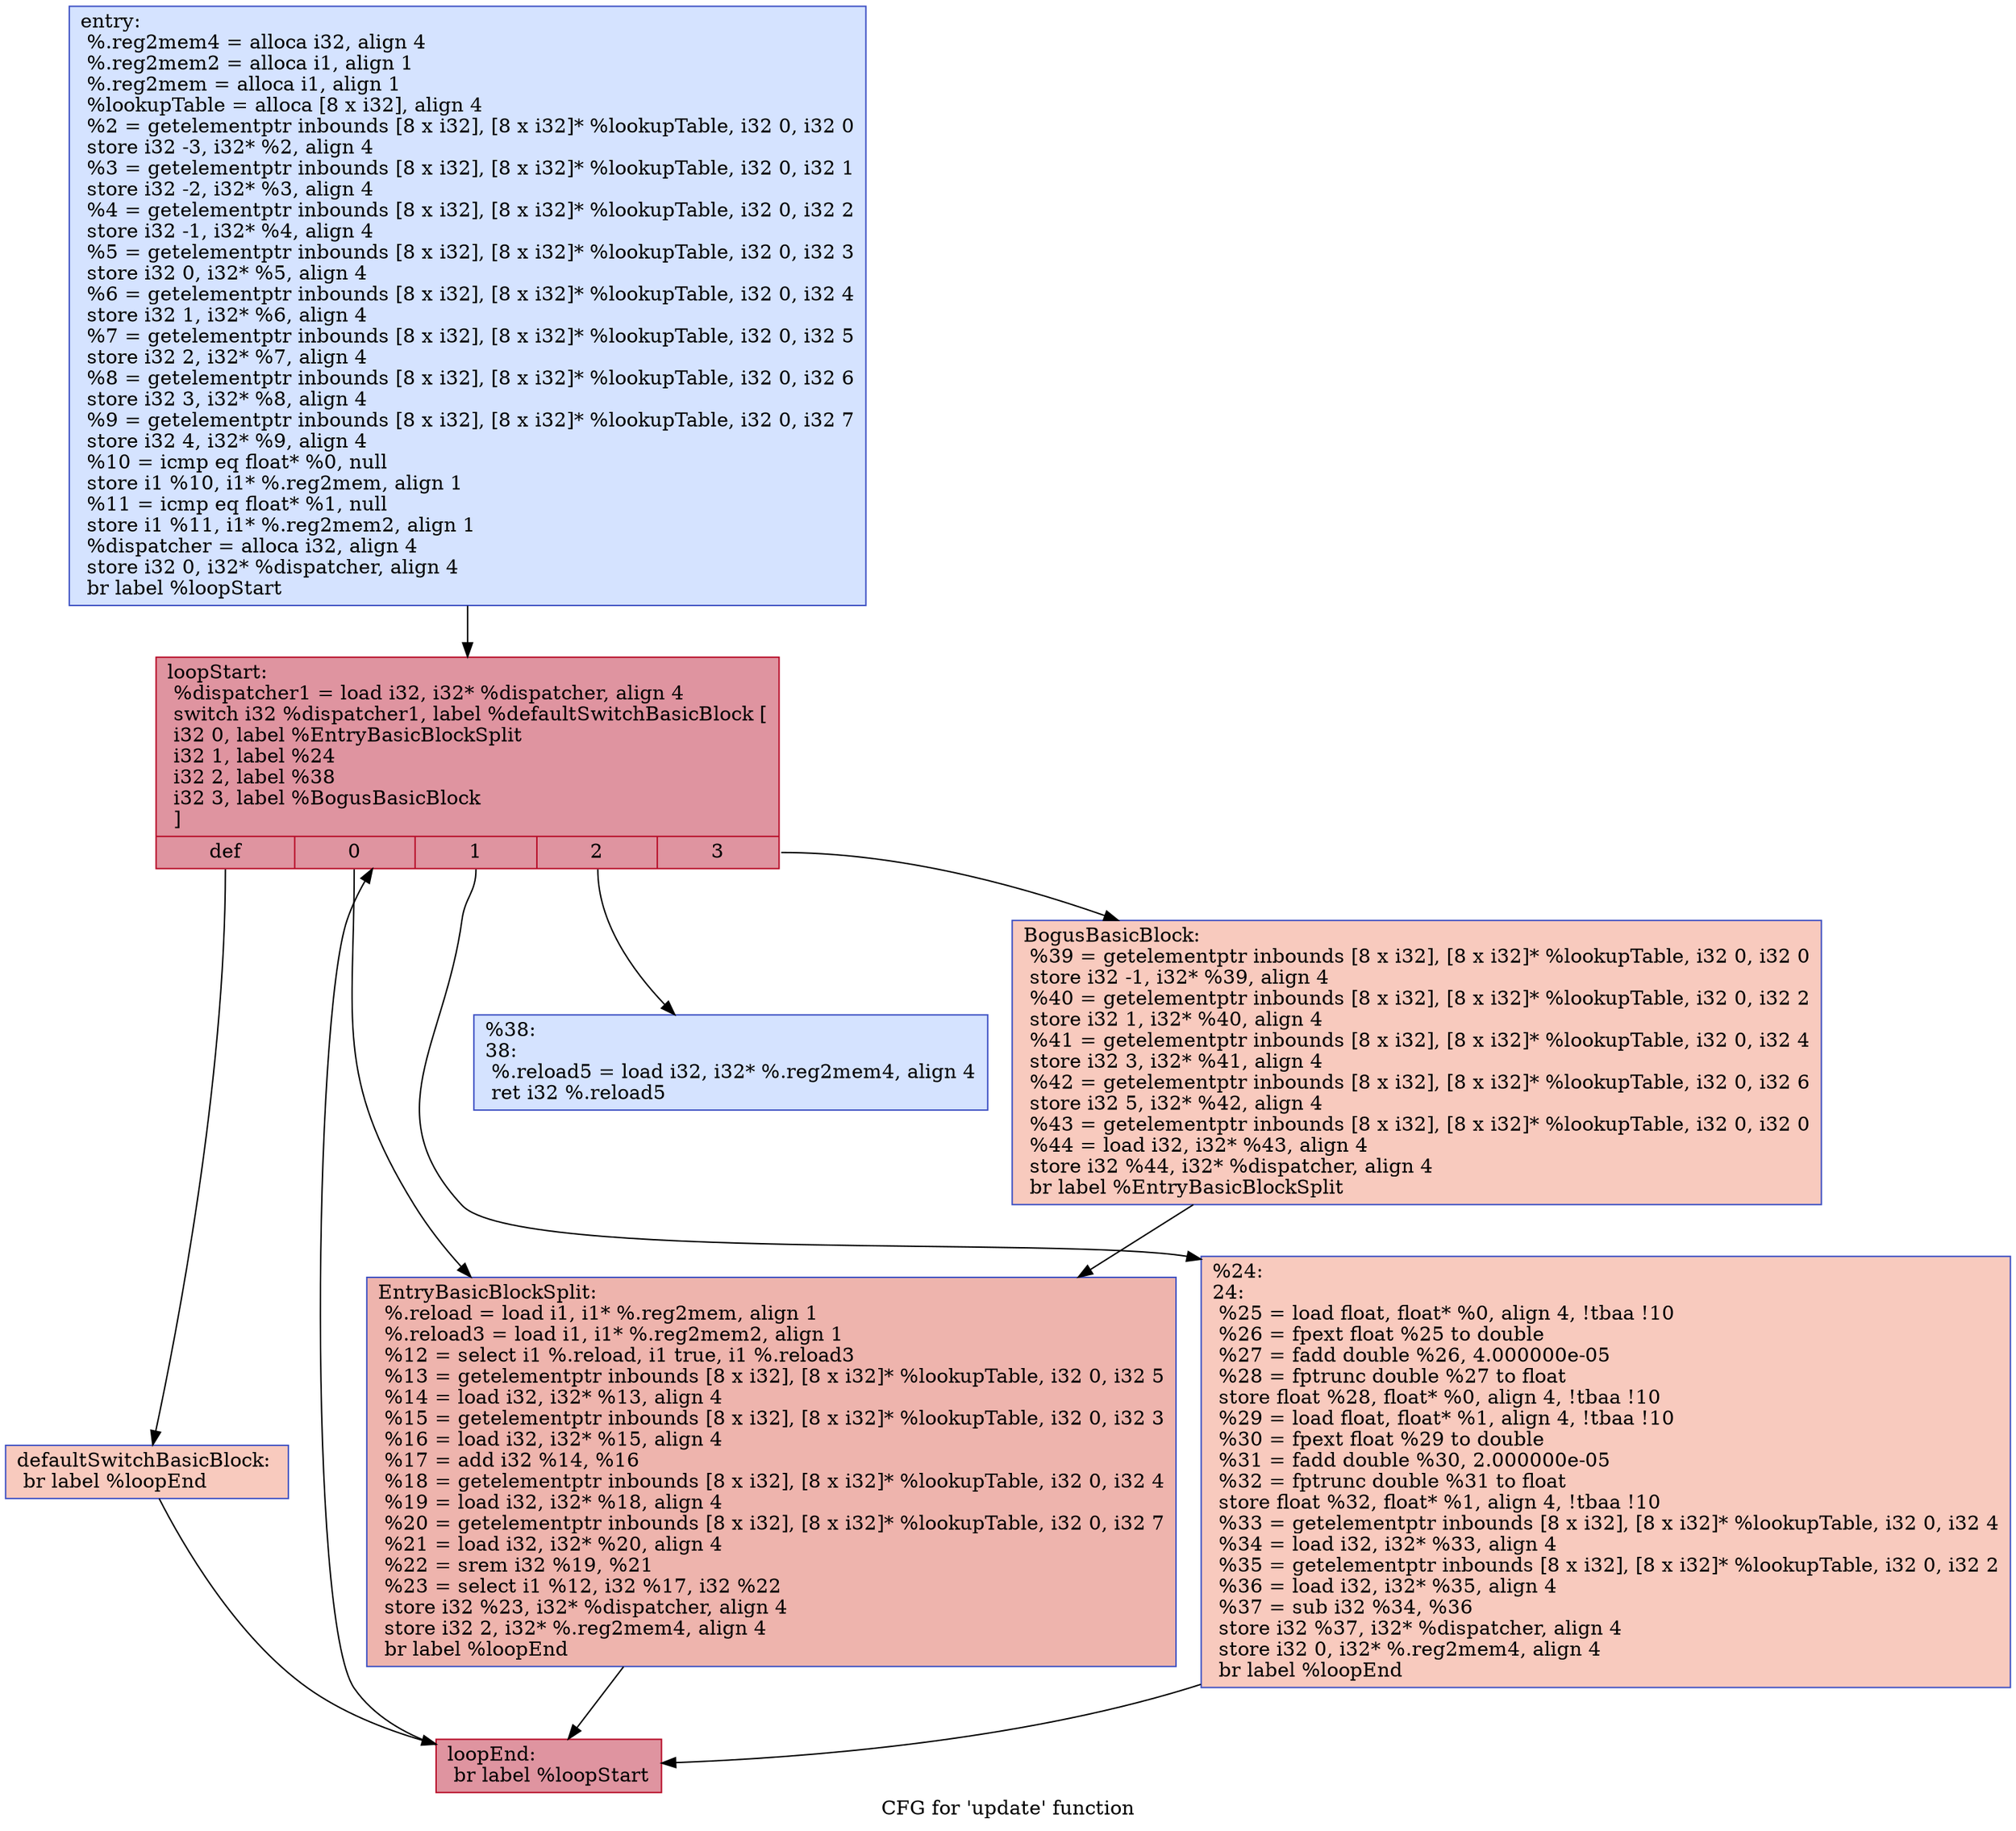 digraph "CFG for 'update' function" {
	label="CFG for 'update' function";

	Node0x6000035e21c0 [shape=record,color="#3d50c3ff", style=filled, fillcolor="#a1c0ff70",label="{entry:\l  %.reg2mem4 = alloca i32, align 4\l  %.reg2mem2 = alloca i1, align 1\l  %.reg2mem = alloca i1, align 1\l  %lookupTable = alloca [8 x i32], align 4\l  %2 = getelementptr inbounds [8 x i32], [8 x i32]* %lookupTable, i32 0, i32 0\l  store i32 -3, i32* %2, align 4\l  %3 = getelementptr inbounds [8 x i32], [8 x i32]* %lookupTable, i32 0, i32 1\l  store i32 -2, i32* %3, align 4\l  %4 = getelementptr inbounds [8 x i32], [8 x i32]* %lookupTable, i32 0, i32 2\l  store i32 -1, i32* %4, align 4\l  %5 = getelementptr inbounds [8 x i32], [8 x i32]* %lookupTable, i32 0, i32 3\l  store i32 0, i32* %5, align 4\l  %6 = getelementptr inbounds [8 x i32], [8 x i32]* %lookupTable, i32 0, i32 4\l  store i32 1, i32* %6, align 4\l  %7 = getelementptr inbounds [8 x i32], [8 x i32]* %lookupTable, i32 0, i32 5\l  store i32 2, i32* %7, align 4\l  %8 = getelementptr inbounds [8 x i32], [8 x i32]* %lookupTable, i32 0, i32 6\l  store i32 3, i32* %8, align 4\l  %9 = getelementptr inbounds [8 x i32], [8 x i32]* %lookupTable, i32 0, i32 7\l  store i32 4, i32* %9, align 4\l  %10 = icmp eq float* %0, null\l  store i1 %10, i1* %.reg2mem, align 1\l  %11 = icmp eq float* %1, null\l  store i1 %11, i1* %.reg2mem2, align 1\l  %dispatcher = alloca i32, align 4\l  store i32 0, i32* %dispatcher, align 4\l  br label %loopStart\l}"];
	Node0x6000035e21c0 -> Node0x6000035e2200;
	Node0x6000035e2200 [shape=record,color="#b70d28ff", style=filled, fillcolor="#b70d2870",label="{loopStart:                                        \l  %dispatcher1 = load i32, i32* %dispatcher, align 4\l  switch i32 %dispatcher1, label %defaultSwitchBasicBlock [\l    i32 0, label %EntryBasicBlockSplit\l    i32 1, label %24\l    i32 2, label %38\l    i32 3, label %BogusBasicBlock\l  ]\l|{<s0>def|<s1>0|<s2>1|<s3>2|<s4>3}}"];
	Node0x6000035e2200:s0 -> Node0x6000035e2240;
	Node0x6000035e2200:s1 -> Node0x6000035e2280;
	Node0x6000035e2200:s2 -> Node0x6000035e22c0;
	Node0x6000035e2200:s3 -> Node0x6000035e2340;
	Node0x6000035e2200:s4 -> Node0x6000035e23c0;
	Node0x6000035e2280 [shape=record,color="#3d50c3ff", style=filled, fillcolor="#d8564670",label="{EntryBasicBlockSplit:                             \l  %.reload = load i1, i1* %.reg2mem, align 1\l  %.reload3 = load i1, i1* %.reg2mem2, align 1\l  %12 = select i1 %.reload, i1 true, i1 %.reload3\l  %13 = getelementptr inbounds [8 x i32], [8 x i32]* %lookupTable, i32 0, i32 5\l  %14 = load i32, i32* %13, align 4\l  %15 = getelementptr inbounds [8 x i32], [8 x i32]* %lookupTable, i32 0, i32 3\l  %16 = load i32, i32* %15, align 4\l  %17 = add i32 %14, %16\l  %18 = getelementptr inbounds [8 x i32], [8 x i32]* %lookupTable, i32 0, i32 4\l  %19 = load i32, i32* %18, align 4\l  %20 = getelementptr inbounds [8 x i32], [8 x i32]* %lookupTable, i32 0, i32 7\l  %21 = load i32, i32* %20, align 4\l  %22 = srem i32 %19, %21\l  %23 = select i1 %12, i32 %17, i32 %22\l  store i32 %23, i32* %dispatcher, align 4\l  store i32 2, i32* %.reg2mem4, align 4\l  br label %loopEnd\l}"];
	Node0x6000035e2280 -> Node0x6000035e2400;
	Node0x6000035e22c0 [shape=record,color="#3d50c3ff", style=filled, fillcolor="#ef886b70",label="{%24:\l24:                                               \l  %25 = load float, float* %0, align 4, !tbaa !10\l  %26 = fpext float %25 to double\l  %27 = fadd double %26, 4.000000e-05\l  %28 = fptrunc double %27 to float\l  store float %28, float* %0, align 4, !tbaa !10\l  %29 = load float, float* %1, align 4, !tbaa !10\l  %30 = fpext float %29 to double\l  %31 = fadd double %30, 2.000000e-05\l  %32 = fptrunc double %31 to float\l  store float %32, float* %1, align 4, !tbaa !10\l  %33 = getelementptr inbounds [8 x i32], [8 x i32]* %lookupTable, i32 0, i32 4\l  %34 = load i32, i32* %33, align 4\l  %35 = getelementptr inbounds [8 x i32], [8 x i32]* %lookupTable, i32 0, i32 2\l  %36 = load i32, i32* %35, align 4\l  %37 = sub i32 %34, %36\l  store i32 %37, i32* %dispatcher, align 4\l  store i32 0, i32* %.reg2mem4, align 4\l  br label %loopEnd\l}"];
	Node0x6000035e22c0 -> Node0x6000035e2400;
	Node0x6000035e2340 [shape=record,color="#3d50c3ff", style=filled, fillcolor="#a1c0ff70",label="{%38:\l38:                                               \l  %.reload5 = load i32, i32* %.reg2mem4, align 4\l  ret i32 %.reload5\l}"];
	Node0x6000035e23c0 [shape=record,color="#3d50c3ff", style=filled, fillcolor="#ef886b70",label="{BogusBasicBlock:                                  \l  %39 = getelementptr inbounds [8 x i32], [8 x i32]* %lookupTable, i32 0, i32 0\l  store i32 -1, i32* %39, align 4\l  %40 = getelementptr inbounds [8 x i32], [8 x i32]* %lookupTable, i32 0, i32 2\l  store i32 1, i32* %40, align 4\l  %41 = getelementptr inbounds [8 x i32], [8 x i32]* %lookupTable, i32 0, i32 4\l  store i32 3, i32* %41, align 4\l  %42 = getelementptr inbounds [8 x i32], [8 x i32]* %lookupTable, i32 0, i32 6\l  store i32 5, i32* %42, align 4\l  %43 = getelementptr inbounds [8 x i32], [8 x i32]* %lookupTable, i32 0, i32 0\l  %44 = load i32, i32* %43, align 4\l  store i32 %44, i32* %dispatcher, align 4\l  br label %EntryBasicBlockSplit\l}"];
	Node0x6000035e23c0 -> Node0x6000035e2280;
	Node0x6000035e2240 [shape=record,color="#3d50c3ff", style=filled, fillcolor="#ef886b70",label="{defaultSwitchBasicBlock:                          \l  br label %loopEnd\l}"];
	Node0x6000035e2240 -> Node0x6000035e2400;
	Node0x6000035e2400 [shape=record,color="#b70d28ff", style=filled, fillcolor="#b70d2870",label="{loopEnd:                                          \l  br label %loopStart\l}"];
	Node0x6000035e2400 -> Node0x6000035e2200;
}
